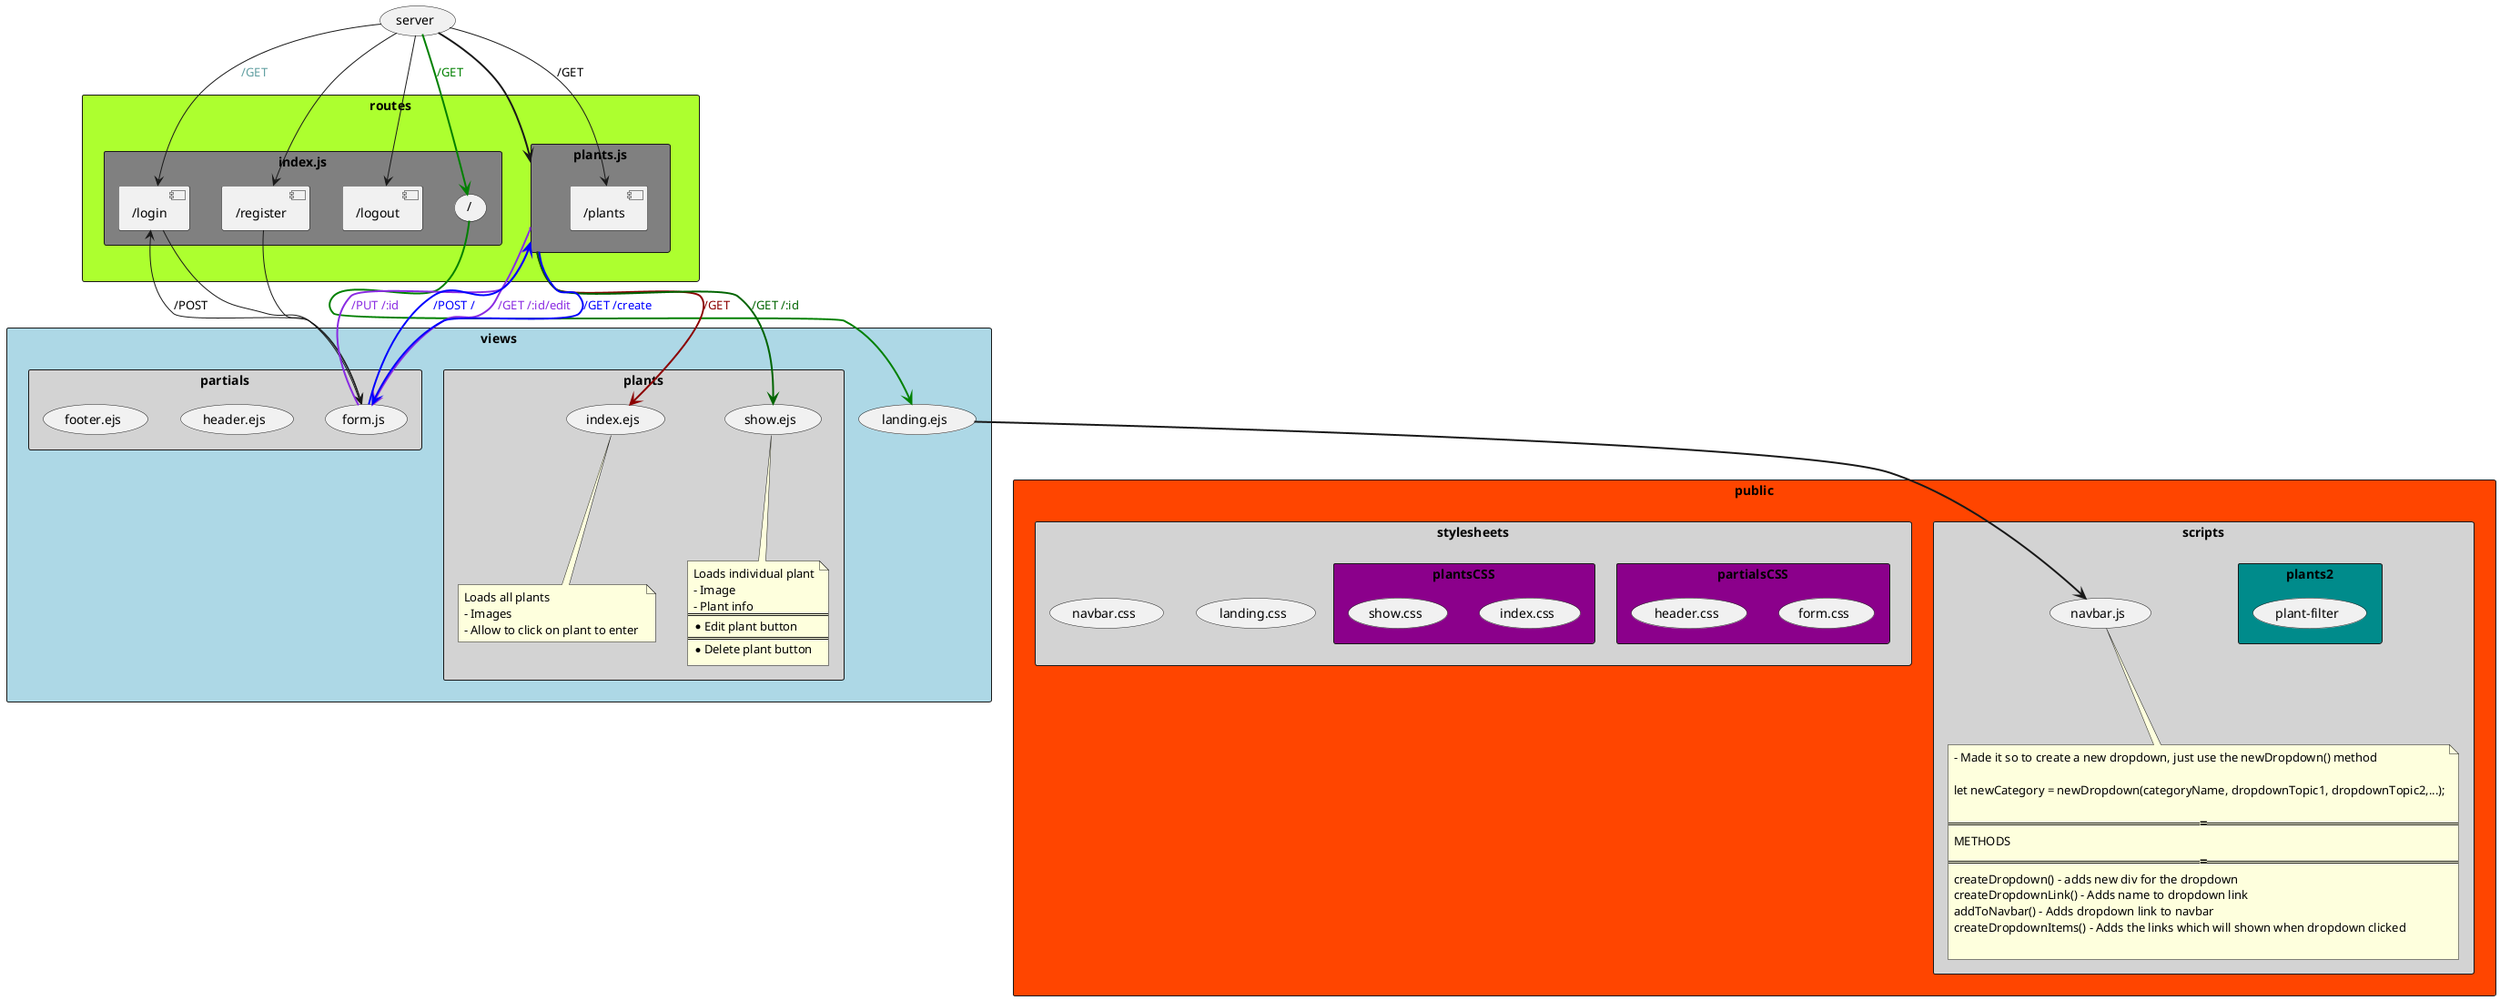 @startuml

skinparam packageStyle rectangle

(server)

package views #LightBlue{
    package partials #LightGray{
        (form.js)
        (header.ejs)
        (footer.ejs)
    }
    package plants #LightGray{
        (index.ejs)
        note bottom
            Loads all plants
            - Images
            - Allow to click on plant to enter 
        end note
        (show.ejs)
        note bottom
            Loads individual plant
            - Image
            - Plant info 
            ====
            * Edit plant button
            ====
            * Delete plant button
        end note
    }
    (landing.ejs)

}

package routes #GreenYellow{
    package index.js #Grey{
        '----------------------- Landing Page ---------------------' 
        (server) -[#Green,bold]-> (/) : <color:green>/GET</color>
        (/) -[#Green,bold]-> (landing.ejs)

        '----------------------- Login route ---------------------' 
        (server) -> [/login] : <color:cadetblue>/GET</color>
        [/login] --> (form.js)
        (form.js) --> [/login] : /POST

        '----------------------- Register Routes ---------------------'
        (server) -> [/register]
        (/register) --> (form.js)

        '----------------------- Logout Routes ---------------------'
        (server) -> [/logout]
    }

    package plants.js #Grey{
        (server) --> [/plants] : /GET
        (server) ==> (plants.js)
        (plants.js) -[#DarkRed,bold]-> (index.ejs) : <color:#DarkRed>/GET</color>
        (plants.js) -[#DarkGreen,bold]-> (show.ejs) : <color:#DarkGreen>/GET /:id</color>
        (plants.js) -[#BlueViolet,bold]-> (form.js) : <color:#BlueViolet>/GET /:id/edit</color>
        (form.js) -[#BlueViolet,bold]-> (plants.js) : <color:#BlueViolet>/PUT /:id</color>

        (plants.js) -[#Blue,bold]-> (form.js) : <color:#Blue>/GET /create</color>
        (form.js) -[#Blue,bold]-> (plants.js) : <color:#Blue>/POST /</color>

    }
}

package public #OrangeRed{
    package scripts #LightGray{
        package plants2 #DarkCyan{
            (plant-filter)
        }

        '----------------------- Navbar ---------------------'
        (navbar.js)
        note bottom
            - Made it so to create a new dropdown, just use the newDropdown() method

            let newCategory = newDropdown(categoryName, dropdownTopic1, dropdownTopic2,...);

            =======
            METHODS
            =======
            createDropdown() - adds new div for the dropdown
            createDropdownLink() - Adds name to dropdown link
            addToNavbar() - Adds dropdown link to navbar
            createDropdownItems() - Adds the links which will shown when dropdown clicked
            
        end note
        (landing.ejs) ==> (navbar.js)

    }
    package stylesheets #LightGray{
        package partialsCSS #DarkMagenta{
            (form.css)
            (header.css)
        }
        package plantsCSS #DarkMagenta{
            (index.css)
            (show.css)
        }
        (landing.css)
        (navbar.css)
    }
}
@enduml
